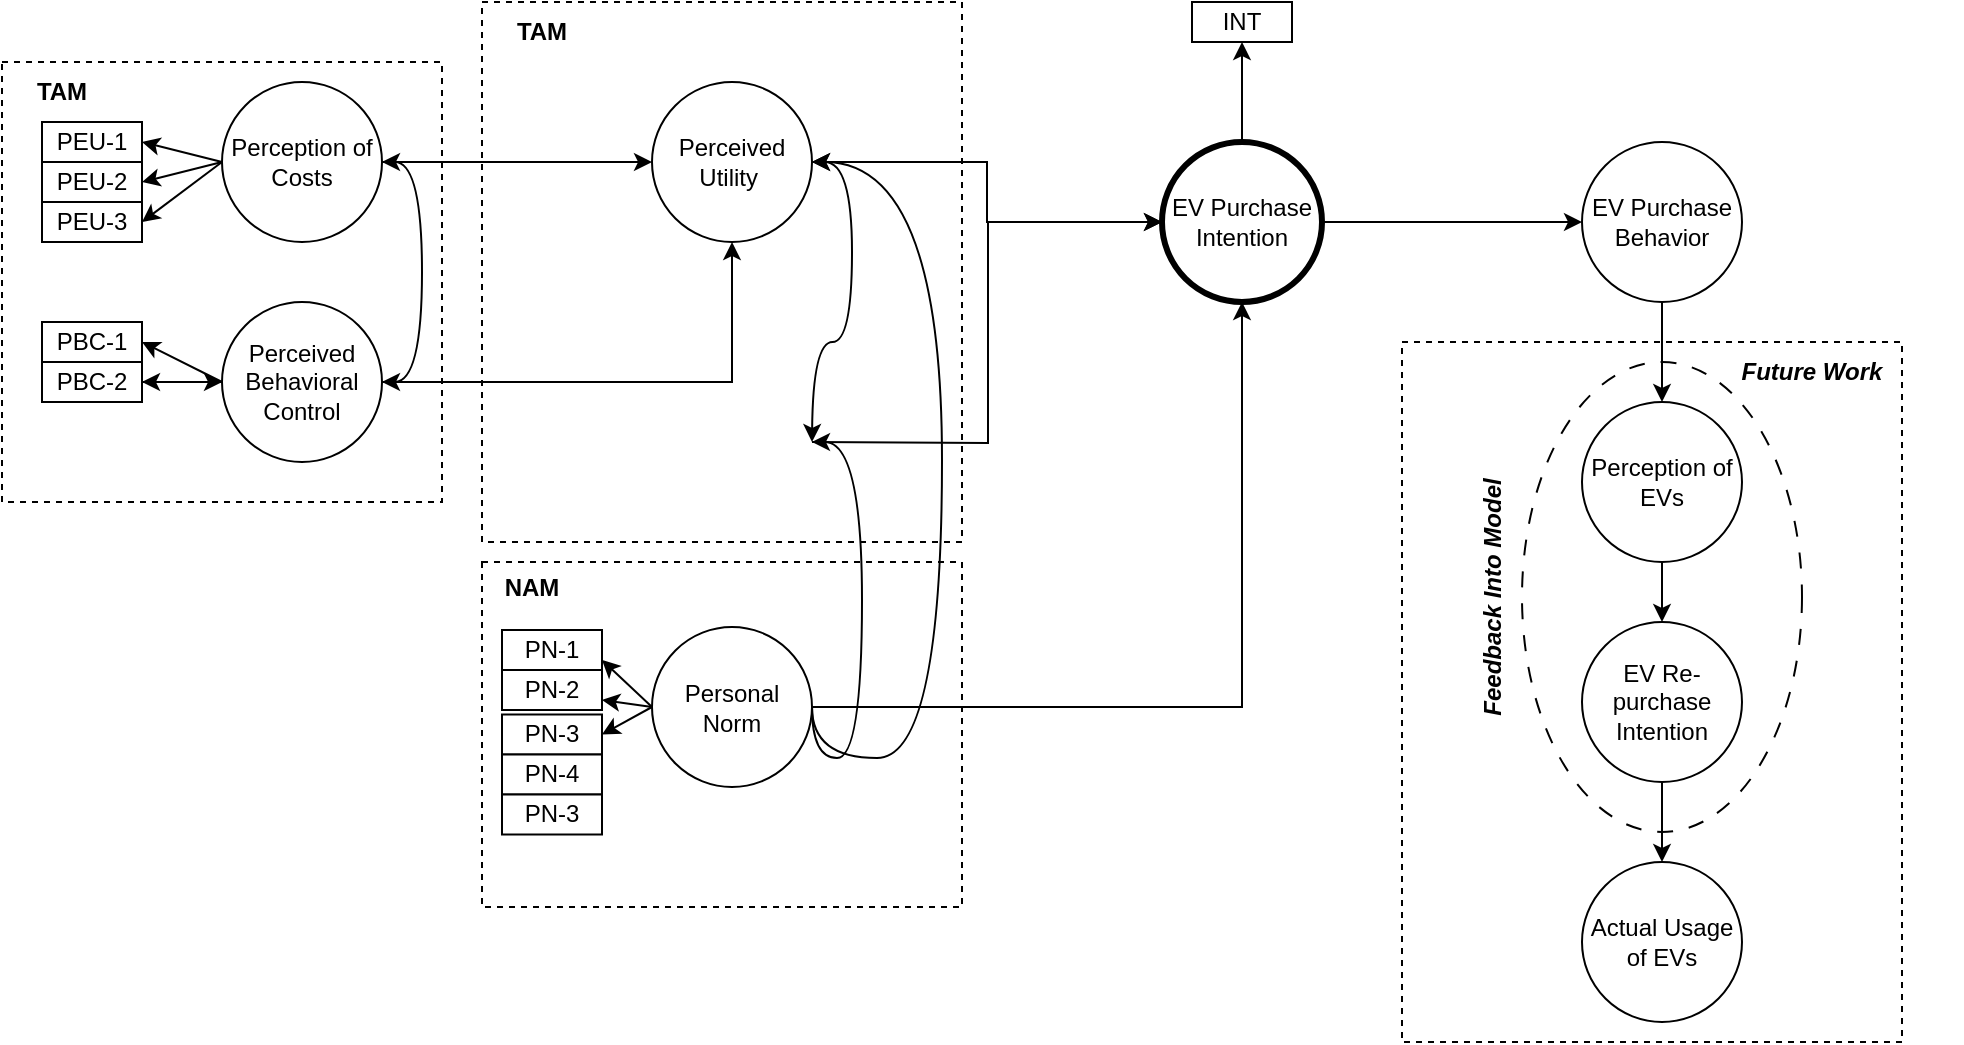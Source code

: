 <mxfile version="21.1.2" type="github">
  <diagram name="Page-1" id="kJrWrPGSgi8lEbWL6mTn">
    <mxGraphModel dx="1434" dy="804" grid="1" gridSize="10" guides="1" tooltips="1" connect="1" arrows="1" fold="1" page="1" pageScale="1" pageWidth="1169" pageHeight="827" math="0" shadow="0">
      <root>
        <mxCell id="0" />
        <mxCell id="1" parent="0" />
        <mxCell id="UyxpPyiTh_7J5SObI_an-36" value="" style="rounded=0;whiteSpace=wrap;html=1;fillColor=none;dashed=1;" parent="1" vertex="1">
          <mxGeometry x="380" y="90" width="240" height="270" as="geometry" />
        </mxCell>
        <mxCell id="UyxpPyiTh_7J5SObI_an-35" value="" style="rounded=0;whiteSpace=wrap;html=1;fillColor=none;dashed=1;" parent="1" vertex="1">
          <mxGeometry x="140" y="120" width="220" height="220" as="geometry" />
        </mxCell>
        <mxCell id="UyxpPyiTh_7J5SObI_an-37" value="" style="rounded=0;whiteSpace=wrap;html=1;fillColor=none;dashed=1;" parent="1" vertex="1">
          <mxGeometry x="380" y="370" width="240" height="172.5" as="geometry" />
        </mxCell>
        <mxCell id="IYlS7my690wejQT6I9Gt-76" value="" style="ellipse;whiteSpace=wrap;html=1;dashed=1;dashPattern=8 8;fillColor=none;" parent="1" vertex="1">
          <mxGeometry x="900" y="270" width="140" height="235" as="geometry" />
        </mxCell>
        <mxCell id="IYlS7my690wejQT6I9Gt-69" value="" style="whiteSpace=wrap;html=1;fillColor=none;dashed=1;" parent="1" vertex="1">
          <mxGeometry x="840" y="260" width="250" height="350" as="geometry" />
        </mxCell>
        <mxCell id="UyxpPyiTh_7J5SObI_an-33" style="edgeStyle=orthogonalEdgeStyle;rounded=0;orthogonalLoop=1;jettySize=auto;html=1;" parent="1" source="IYlS7my690wejQT6I9Gt-1" target="IYlS7my690wejQT6I9Gt-67" edge="1">
          <mxGeometry relative="1" as="geometry" />
        </mxCell>
        <mxCell id="UyxpPyiTh_7J5SObI_an-47" style="edgeStyle=orthogonalEdgeStyle;curved=1;rounded=0;orthogonalLoop=1;jettySize=auto;html=1;exitX=1;exitY=0.5;exitDx=0;exitDy=0;entryX=1;entryY=0.5;entryDx=0;entryDy=0;startArrow=classic;startFill=1;" parent="1" source="IYlS7my690wejQT6I9Gt-1" edge="1">
          <mxGeometry relative="1" as="geometry">
            <mxPoint x="545" y="310" as="targetPoint" />
          </mxGeometry>
        </mxCell>
        <mxCell id="IYlS7my690wejQT6I9Gt-1" value="Perceived Utility&amp;nbsp;" style="ellipse;whiteSpace=wrap;html=1;aspect=fixed;" parent="1" vertex="1">
          <mxGeometry x="465" y="130" width="80" height="80" as="geometry" />
        </mxCell>
        <mxCell id="IYlS7my690wejQT6I9Gt-91" style="edgeStyle=orthogonalEdgeStyle;rounded=0;orthogonalLoop=1;jettySize=auto;html=1;entryX=0;entryY=0.5;entryDx=0;entryDy=0;" parent="1" target="IYlS7my690wejQT6I9Gt-67" edge="1">
          <mxGeometry relative="1" as="geometry">
            <mxPoint x="545" y="310" as="sourcePoint" />
          </mxGeometry>
        </mxCell>
        <mxCell id="IYlS7my690wejQT6I9Gt-89" style="edgeStyle=orthogonalEdgeStyle;rounded=0;orthogonalLoop=1;jettySize=auto;html=1;" parent="1" source="IYlS7my690wejQT6I9Gt-4" target="IYlS7my690wejQT6I9Gt-67" edge="1">
          <mxGeometry relative="1" as="geometry" />
        </mxCell>
        <mxCell id="UyxpPyiTh_7J5SObI_an-48" style="edgeStyle=orthogonalEdgeStyle;curved=1;rounded=0;orthogonalLoop=1;jettySize=auto;html=1;exitX=1;exitY=0.5;exitDx=0;exitDy=0;entryX=1;entryY=0.5;entryDx=0;entryDy=0;" parent="1" source="IYlS7my690wejQT6I9Gt-4" target="IYlS7my690wejQT6I9Gt-1" edge="1">
          <mxGeometry relative="1" as="geometry">
            <Array as="points">
              <mxPoint x="610" y="468" />
              <mxPoint x="610" y="170" />
            </Array>
          </mxGeometry>
        </mxCell>
        <mxCell id="UyxpPyiTh_7J5SObI_an-49" style="edgeStyle=orthogonalEdgeStyle;curved=1;rounded=0;orthogonalLoop=1;jettySize=auto;html=1;exitX=1;exitY=0.5;exitDx=0;exitDy=0;entryX=1;entryY=0.5;entryDx=0;entryDy=0;" parent="1" source="IYlS7my690wejQT6I9Gt-4" edge="1">
          <mxGeometry relative="1" as="geometry">
            <mxPoint x="545" y="310" as="targetPoint" />
            <Array as="points">
              <mxPoint x="570" y="468" />
              <mxPoint x="570" y="310" />
            </Array>
          </mxGeometry>
        </mxCell>
        <mxCell id="IYlS7my690wejQT6I9Gt-4" value="Personal Norm" style="ellipse;whiteSpace=wrap;html=1;aspect=fixed;" parent="1" vertex="1">
          <mxGeometry x="465" y="402.5" width="80" height="80" as="geometry" />
        </mxCell>
        <mxCell id="UyxpPyiTh_7J5SObI_an-12" value="" style="edgeStyle=orthogonalEdgeStyle;rounded=0;orthogonalLoop=1;jettySize=auto;html=1;" parent="1" source="IYlS7my690wejQT6I9Gt-6" target="IYlS7my690wejQT6I9Gt-1" edge="1">
          <mxGeometry relative="1" as="geometry" />
        </mxCell>
        <mxCell id="UyxpPyiTh_7J5SObI_an-46" style="edgeStyle=orthogonalEdgeStyle;curved=1;rounded=0;orthogonalLoop=1;jettySize=auto;html=1;exitX=1;exitY=0.5;exitDx=0;exitDy=0;entryX=1;entryY=0.5;entryDx=0;entryDy=0;startArrow=classic;startFill=1;" parent="1" source="IYlS7my690wejQT6I9Gt-6" target="IYlS7my690wejQT6I9Gt-5" edge="1">
          <mxGeometry relative="1" as="geometry" />
        </mxCell>
        <mxCell id="IYlS7my690wejQT6I9Gt-6" value="Perception of Costs" style="ellipse;whiteSpace=wrap;html=1;aspect=fixed;" parent="1" vertex="1">
          <mxGeometry x="250" y="130" width="80" height="80" as="geometry" />
        </mxCell>
        <mxCell id="IYlS7my690wejQT6I9Gt-29" value="PBC-1" style="rounded=0;whiteSpace=wrap;html=1;" parent="1" vertex="1">
          <mxGeometry x="160" y="250" width="50" height="20" as="geometry" />
        </mxCell>
        <mxCell id="fFxdtxSOvmqtfOTRgSrr-1" value="" style="edgeStyle=orthogonalEdgeStyle;rounded=0;orthogonalLoop=1;jettySize=auto;html=1;" edge="1" parent="1" source="IYlS7my690wejQT6I9Gt-33" target="IYlS7my690wejQT6I9Gt-5">
          <mxGeometry relative="1" as="geometry" />
        </mxCell>
        <mxCell id="IYlS7my690wejQT6I9Gt-33" value="PBC-2" style="rounded=0;whiteSpace=wrap;html=1;" parent="1" vertex="1">
          <mxGeometry x="160" y="270" width="50" height="20" as="geometry" />
        </mxCell>
        <mxCell id="IYlS7my690wejQT6I9Gt-34" value="PN-1" style="rounded=0;whiteSpace=wrap;html=1;" parent="1" vertex="1">
          <mxGeometry x="390" y="404" width="50" height="20" as="geometry" />
        </mxCell>
        <mxCell id="IYlS7my690wejQT6I9Gt-36" value="PN-2" style="rounded=0;whiteSpace=wrap;html=1;" parent="1" vertex="1">
          <mxGeometry x="390" y="424" width="50" height="20" as="geometry" />
        </mxCell>
        <mxCell id="IYlS7my690wejQT6I9Gt-37" value="PN-3" style="rounded=0;whiteSpace=wrap;html=1;" parent="1" vertex="1">
          <mxGeometry x="390" y="446.25" width="50" height="20" as="geometry" />
        </mxCell>
        <mxCell id="IYlS7my690wejQT6I9Gt-58" value="" style="endArrow=classic;html=1;rounded=0;entryX=1;entryY=0.75;entryDx=0;entryDy=0;exitX=0;exitY=0.5;exitDx=0;exitDy=0;" parent="1" source="IYlS7my690wejQT6I9Gt-4" target="IYlS7my690wejQT6I9Gt-36" edge="1">
          <mxGeometry width="50" height="50" relative="1" as="geometry">
            <mxPoint x="362.5" y="468" as="sourcePoint" />
            <mxPoint x="442.5" y="65" as="targetPoint" />
          </mxGeometry>
        </mxCell>
        <mxCell id="IYlS7my690wejQT6I9Gt-59" value="" style="endArrow=classic;html=1;rounded=0;entryX=1;entryY=0.75;entryDx=0;entryDy=0;exitX=0;exitY=0.5;exitDx=0;exitDy=0;" parent="1" source="IYlS7my690wejQT6I9Gt-4" target="IYlS7my690wejQT6I9Gt-34" edge="1">
          <mxGeometry width="50" height="50" relative="1" as="geometry">
            <mxPoint x="522.5" y="50" as="sourcePoint" />
            <mxPoint x="442.5" y="40" as="targetPoint" />
          </mxGeometry>
        </mxCell>
        <mxCell id="IYlS7my690wejQT6I9Gt-60" value="" style="endArrow=classic;html=1;rounded=0;exitX=0;exitY=0.5;exitDx=0;exitDy=0;entryX=1;entryY=0.5;entryDx=0;entryDy=0;" parent="1" source="IYlS7my690wejQT6I9Gt-4" target="IYlS7my690wejQT6I9Gt-37" edge="1">
          <mxGeometry width="50" height="50" relative="1" as="geometry">
            <mxPoint x="175" y="510" as="sourcePoint" />
            <mxPoint x="205" y="495" as="targetPoint" />
          </mxGeometry>
        </mxCell>
        <mxCell id="IYlS7my690wejQT6I9Gt-79" value="" style="edgeStyle=orthogonalEdgeStyle;rounded=0;orthogonalLoop=1;jettySize=auto;html=1;" parent="1" source="IYlS7my690wejQT6I9Gt-67" target="IYlS7my690wejQT6I9Gt-68" edge="1">
          <mxGeometry relative="1" as="geometry" />
        </mxCell>
        <mxCell id="IYlS7my690wejQT6I9Gt-67" value="EV Purchase Intention" style="ellipse;whiteSpace=wrap;html=1;aspect=fixed;strokeWidth=3;" parent="1" vertex="1">
          <mxGeometry x="720" y="160" width="80" height="80" as="geometry" />
        </mxCell>
        <mxCell id="IYlS7my690wejQT6I9Gt-82" value="" style="edgeStyle=orthogonalEdgeStyle;rounded=0;orthogonalLoop=1;jettySize=auto;html=1;" parent="1" source="IYlS7my690wejQT6I9Gt-68" target="IYlS7my690wejQT6I9Gt-72" edge="1">
          <mxGeometry relative="1" as="geometry" />
        </mxCell>
        <mxCell id="IYlS7my690wejQT6I9Gt-68" value="EV Purchase Behavior" style="ellipse;whiteSpace=wrap;html=1;aspect=fixed;" parent="1" vertex="1">
          <mxGeometry x="930" y="160" width="80" height="80" as="geometry" />
        </mxCell>
        <mxCell id="IYlS7my690wejQT6I9Gt-70" value="&lt;b&gt;&lt;i&gt;Future Work&lt;/i&gt;&lt;/b&gt;" style="text;strokeColor=none;align=center;fillColor=none;html=1;verticalAlign=middle;whiteSpace=wrap;rounded=0;" parent="1" vertex="1">
          <mxGeometry x="970" y="260" width="150" height="30" as="geometry" />
        </mxCell>
        <mxCell id="IYlS7my690wejQT6I9Gt-80" value="" style="edgeStyle=orthogonalEdgeStyle;rounded=0;orthogonalLoop=1;jettySize=auto;html=1;" parent="1" source="IYlS7my690wejQT6I9Gt-72" target="IYlS7my690wejQT6I9Gt-73" edge="1">
          <mxGeometry relative="1" as="geometry" />
        </mxCell>
        <mxCell id="IYlS7my690wejQT6I9Gt-72" value="Perception of EVs" style="ellipse;whiteSpace=wrap;html=1;aspect=fixed;" parent="1" vertex="1">
          <mxGeometry x="930" y="290" width="80" height="80" as="geometry" />
        </mxCell>
        <mxCell id="IYlS7my690wejQT6I9Gt-81" value="" style="edgeStyle=orthogonalEdgeStyle;rounded=0;orthogonalLoop=1;jettySize=auto;html=1;" parent="1" source="IYlS7my690wejQT6I9Gt-73" target="IYlS7my690wejQT6I9Gt-74" edge="1">
          <mxGeometry relative="1" as="geometry" />
        </mxCell>
        <mxCell id="IYlS7my690wejQT6I9Gt-73" value="EV Re-purchase Intention" style="ellipse;whiteSpace=wrap;html=1;aspect=fixed;" parent="1" vertex="1">
          <mxGeometry x="930" y="400" width="80" height="80" as="geometry" />
        </mxCell>
        <mxCell id="IYlS7my690wejQT6I9Gt-74" value="Actual Usage of EVs" style="ellipse;whiteSpace=wrap;html=1;aspect=fixed;" parent="1" vertex="1">
          <mxGeometry x="930" y="520" width="80" height="80" as="geometry" />
        </mxCell>
        <mxCell id="IYlS7my690wejQT6I9Gt-83" value="&lt;b&gt;&lt;i&gt;Feedback Into Model&lt;/i&gt;&lt;/b&gt;" style="text;strokeColor=none;align=center;fillColor=none;html=1;verticalAlign=middle;whiteSpace=wrap;rounded=0;rotation=-90;" parent="1" vertex="1">
          <mxGeometry x="810" y="377.5" width="150" height="20" as="geometry" />
        </mxCell>
        <mxCell id="UyxpPyiTh_7J5SObI_an-15" style="edgeStyle=orthogonalEdgeStyle;rounded=0;orthogonalLoop=1;jettySize=auto;html=1;" parent="1" source="IYlS7my690wejQT6I9Gt-5" target="IYlS7my690wejQT6I9Gt-1" edge="1">
          <mxGeometry relative="1" as="geometry" />
        </mxCell>
        <mxCell id="IYlS7my690wejQT6I9Gt-5" value="Perceived Behavioral Control" style="ellipse;whiteSpace=wrap;html=1;aspect=fixed;" parent="1" vertex="1">
          <mxGeometry x="250" y="240" width="80" height="80" as="geometry" />
        </mxCell>
        <mxCell id="UyxpPyiTh_7J5SObI_an-20" value="PEU-1" style="rounded=0;whiteSpace=wrap;html=1;" parent="1" vertex="1">
          <mxGeometry x="160" y="150" width="50" height="20" as="geometry" />
        </mxCell>
        <mxCell id="UyxpPyiTh_7J5SObI_an-21" value="PEU-2" style="rounded=0;whiteSpace=wrap;html=1;" parent="1" vertex="1">
          <mxGeometry x="160" y="170" width="50" height="20" as="geometry" />
        </mxCell>
        <mxCell id="UyxpPyiTh_7J5SObI_an-22" value="PEU-3" style="rounded=0;whiteSpace=wrap;html=1;" parent="1" vertex="1">
          <mxGeometry x="160" y="190" width="50" height="20" as="geometry" />
        </mxCell>
        <mxCell id="UyxpPyiTh_7J5SObI_an-23" value="" style="endArrow=classic;html=1;rounded=0;exitX=0;exitY=0.5;exitDx=0;exitDy=0;entryX=1;entryY=0.5;entryDx=0;entryDy=0;" parent="1" source="IYlS7my690wejQT6I9Gt-6" target="UyxpPyiTh_7J5SObI_an-20" edge="1">
          <mxGeometry width="50" height="50" relative="1" as="geometry">
            <mxPoint x="600" y="315" as="sourcePoint" />
            <mxPoint x="650" y="265" as="targetPoint" />
          </mxGeometry>
        </mxCell>
        <mxCell id="UyxpPyiTh_7J5SObI_an-25" value="" style="endArrow=classic;html=1;rounded=0;entryX=1;entryY=0.5;entryDx=0;entryDy=0;exitX=0;exitY=0.5;exitDx=0;exitDy=0;" parent="1" source="IYlS7my690wejQT6I9Gt-6" target="UyxpPyiTh_7J5SObI_an-22" edge="1">
          <mxGeometry width="50" height="50" relative="1" as="geometry">
            <mxPoint x="230" y="185" as="sourcePoint" />
            <mxPoint x="190" y="155" as="targetPoint" />
          </mxGeometry>
        </mxCell>
        <mxCell id="UyxpPyiTh_7J5SObI_an-30" value="" style="endArrow=classic;html=1;rounded=0;exitX=0;exitY=0.5;exitDx=0;exitDy=0;entryX=1;entryY=0.5;entryDx=0;entryDy=0;" parent="1" source="IYlS7my690wejQT6I9Gt-5" edge="1">
          <mxGeometry width="50" height="50" relative="1" as="geometry">
            <mxPoint x="220" y="270" as="sourcePoint" />
            <mxPoint x="210" y="280" as="targetPoint" />
          </mxGeometry>
        </mxCell>
        <mxCell id="UyxpPyiTh_7J5SObI_an-50" value="&lt;b&gt;TAM&lt;/b&gt;" style="text;strokeColor=none;align=center;fillColor=none;html=1;verticalAlign=middle;whiteSpace=wrap;rounded=0;" parent="1" vertex="1">
          <mxGeometry x="380" y="90" width="60" height="30" as="geometry" />
        </mxCell>
        <mxCell id="UyxpPyiTh_7J5SObI_an-51" value="&lt;b&gt;TAM&lt;/b&gt;" style="text;strokeColor=none;align=center;fillColor=none;html=1;verticalAlign=middle;whiteSpace=wrap;rounded=0;" parent="1" vertex="1">
          <mxGeometry x="140" y="120" width="60" height="30" as="geometry" />
        </mxCell>
        <mxCell id="UyxpPyiTh_7J5SObI_an-52" value="&lt;b&gt;NAM&lt;/b&gt;" style="text;strokeColor=none;align=center;fillColor=none;html=1;verticalAlign=middle;whiteSpace=wrap;rounded=0;" parent="1" vertex="1">
          <mxGeometry x="375" y="367.5" width="60" height="30" as="geometry" />
        </mxCell>
        <mxCell id="UyxpPyiTh_7J5SObI_an-59" value="PN-4" style="rounded=0;whiteSpace=wrap;html=1;" parent="1" vertex="1">
          <mxGeometry x="390" y="466.25" width="50" height="20" as="geometry" />
        </mxCell>
        <mxCell id="UyxpPyiTh_7J5SObI_an-60" value="PN-3" style="rounded=0;whiteSpace=wrap;html=1;" parent="1" vertex="1">
          <mxGeometry x="390" y="486.25" width="50" height="20" as="geometry" />
        </mxCell>
        <mxCell id="UyxpPyiTh_7J5SObI_an-62" value="" style="endArrow=classic;html=1;rounded=0;exitX=0;exitY=0.5;exitDx=0;exitDy=0;entryX=1;entryY=0.5;entryDx=0;entryDy=0;" parent="1" source="IYlS7my690wejQT6I9Gt-6" target="UyxpPyiTh_7J5SObI_an-21" edge="1">
          <mxGeometry width="50" height="50" relative="1" as="geometry">
            <mxPoint x="260" y="180" as="sourcePoint" />
            <mxPoint x="220" y="170" as="targetPoint" />
          </mxGeometry>
        </mxCell>
        <mxCell id="UyxpPyiTh_7J5SObI_an-66" value="" style="endArrow=classic;html=1;rounded=0;exitX=0.5;exitY=0;exitDx=0;exitDy=0;" parent="1" source="IYlS7my690wejQT6I9Gt-67" edge="1">
          <mxGeometry width="50" height="50" relative="1" as="geometry">
            <mxPoint x="800" y="80" as="sourcePoint" />
            <mxPoint x="760" y="110" as="targetPoint" />
          </mxGeometry>
        </mxCell>
        <mxCell id="UyxpPyiTh_7J5SObI_an-69" value="INT" style="rounded=0;whiteSpace=wrap;html=1;" parent="1" vertex="1">
          <mxGeometry x="735" y="90" width="50" height="20" as="geometry" />
        </mxCell>
        <mxCell id="UyxpPyiTh_7J5SObI_an-71" value="" style="endArrow=classic;html=1;rounded=0;exitX=0;exitY=0.5;exitDx=0;exitDy=0;entryX=1;entryY=0.5;entryDx=0;entryDy=0;" parent="1" source="IYlS7my690wejQT6I9Gt-5" edge="1">
          <mxGeometry width="50" height="50" relative="1" as="geometry">
            <mxPoint x="260" y="290" as="sourcePoint" />
            <mxPoint x="210" y="260" as="targetPoint" />
          </mxGeometry>
        </mxCell>
      </root>
    </mxGraphModel>
  </diagram>
</mxfile>
